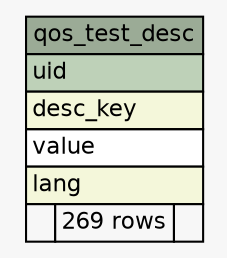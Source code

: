// dot 2.38.0 on Windows 8 6.2
// SchemaSpy rev 590
digraph "qos_test_desc" {
  graph [
    rankdir="RL"
    bgcolor="#f7f7f7"
    nodesep="0.18"
    ranksep="0.46"
    fontname="Helvetica"
    fontsize="11"
  ];
  node [
    fontname="Helvetica"
    fontsize="11"
    shape="plaintext"
  ];
  edge [
    arrowsize="0.8"
  ];
  "qos_test_desc" [
    label=<
    <TABLE BORDER="0" CELLBORDER="1" CELLSPACING="0" BGCOLOR="#ffffff">
      <TR><TD COLSPAN="3" BGCOLOR="#9bab96" ALIGN="CENTER">qos_test_desc</TD></TR>
      <TR><TD PORT="uid" COLSPAN="3" BGCOLOR="#bed1b8" ALIGN="LEFT">uid</TD></TR>
      <TR><TD PORT="desc_key" COLSPAN="3" BGCOLOR="#f4f7da" ALIGN="LEFT">desc_key</TD></TR>
      <TR><TD PORT="value" COLSPAN="3" ALIGN="LEFT">value</TD></TR>
      <TR><TD PORT="lang" COLSPAN="3" BGCOLOR="#f4f7da" ALIGN="LEFT">lang</TD></TR>
      <TR><TD ALIGN="LEFT" BGCOLOR="#f7f7f7">  </TD><TD ALIGN="RIGHT" BGCOLOR="#f7f7f7">269 rows</TD><TD ALIGN="RIGHT" BGCOLOR="#f7f7f7">  </TD></TR>
    </TABLE>>
    URL="tables/qos_test_desc.html"
    tooltip="qos_test_desc"
  ];
}
